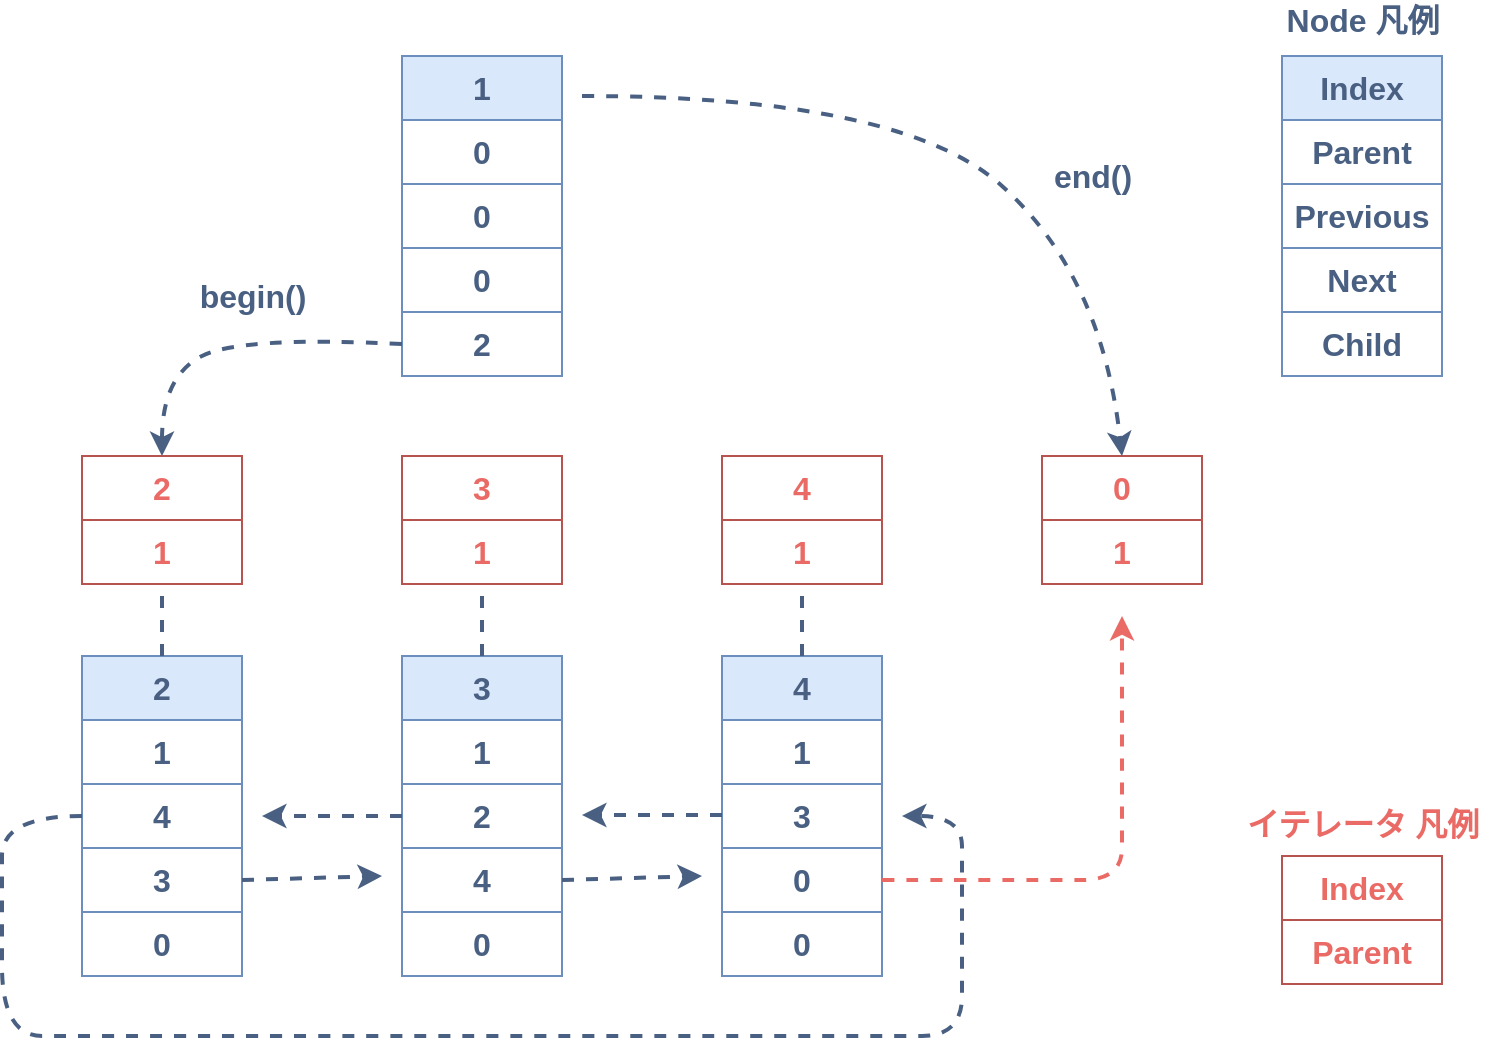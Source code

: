 <mxfile version="12.6.5" type="device"><diagram id="ZmLjeeGNdnMvqS70az2Z" name="Page-1"><mxGraphModel dx="1086" dy="966" grid="1" gridSize="10" guides="1" tooltips="1" connect="1" arrows="1" fold="1" page="1" pageScale="1" pageWidth="827" pageHeight="1169" math="0" shadow="0"><root><mxCell id="0"/><mxCell id="1" parent="0"/><mxCell id="Lufl613XkPBLSezmCz6f-19" value="" style="group;shadow=0;" parent="1" vertex="1" connectable="0"><mxGeometry x="680" y="80" width="80" height="160" as="geometry"/></mxCell><mxCell id="Lufl613XkPBLSezmCz6f-11" value="&lt;b&gt;&lt;font style=&quot;font-size: 16px&quot; color=&quot;#496082&quot;&gt;Index&lt;/font&gt;&lt;/b&gt;" style="rounded=0;whiteSpace=wrap;html=1;fillColor=#dae8fc;strokeColor=#6c8ebf;shadow=0;" parent="Lufl613XkPBLSezmCz6f-19" vertex="1"><mxGeometry width="80" height="32" as="geometry"/></mxCell><mxCell id="Lufl613XkPBLSezmCz6f-13" value="&lt;b&gt;&lt;font style=&quot;font-size: 16px&quot; color=&quot;#496082&quot;&gt;Parent&lt;/font&gt;&lt;/b&gt;" style="rounded=0;whiteSpace=wrap;html=1;fillColor=none;strokeColor=#6c8ebf;shadow=0;" parent="Lufl613XkPBLSezmCz6f-19" vertex="1"><mxGeometry y="32" width="80" height="32" as="geometry"/></mxCell><mxCell id="Lufl613XkPBLSezmCz6f-14" value="&lt;b&gt;&lt;font style=&quot;font-size: 16px&quot; color=&quot;#496082&quot;&gt;Previous&lt;/font&gt;&lt;/b&gt;" style="rounded=0;whiteSpace=wrap;html=1;fillColor=none;strokeColor=#6c8ebf;shadow=0;" parent="Lufl613XkPBLSezmCz6f-19" vertex="1"><mxGeometry y="64" width="80" height="32" as="geometry"/></mxCell><mxCell id="Lufl613XkPBLSezmCz6f-15" value="&lt;b&gt;&lt;font style=&quot;font-size: 16px&quot; color=&quot;#496082&quot;&gt;Next&lt;/font&gt;&lt;/b&gt;" style="rounded=0;whiteSpace=wrap;html=1;fillColor=none;strokeColor=#6c8ebf;shadow=0;" parent="Lufl613XkPBLSezmCz6f-19" vertex="1"><mxGeometry y="96" width="80" height="32" as="geometry"/></mxCell><mxCell id="Lufl613XkPBLSezmCz6f-16" value="&lt;b&gt;&lt;font style=&quot;font-size: 16px&quot; color=&quot;#496082&quot;&gt;Child&lt;/font&gt;&lt;/b&gt;" style="rounded=0;whiteSpace=wrap;html=1;fillColor=none;strokeColor=#6c8ebf;shadow=0;" parent="Lufl613XkPBLSezmCz6f-19" vertex="1"><mxGeometry y="128" width="80" height="32" as="geometry"/></mxCell><mxCell id="Lufl613XkPBLSezmCz6f-20" value="" style="group;shadow=0;" parent="1" vertex="1" connectable="0"><mxGeometry x="240" y="80" width="80" height="160" as="geometry"/></mxCell><mxCell id="Lufl613XkPBLSezmCz6f-21" value="&lt;b&gt;&lt;font style=&quot;font-size: 16px&quot; color=&quot;#496082&quot;&gt;1&lt;/font&gt;&lt;/b&gt;" style="rounded=0;whiteSpace=wrap;html=1;fillColor=#dae8fc;strokeColor=#6c8ebf;shadow=0;" parent="Lufl613XkPBLSezmCz6f-20" vertex="1"><mxGeometry width="80" height="32" as="geometry"/></mxCell><mxCell id="Lufl613XkPBLSezmCz6f-22" value="&lt;b&gt;&lt;font style=&quot;font-size: 16px&quot; color=&quot;#496082&quot;&gt;0&lt;/font&gt;&lt;/b&gt;" style="rounded=0;whiteSpace=wrap;html=1;fillColor=none;strokeColor=#6c8ebf;shadow=0;" parent="Lufl613XkPBLSezmCz6f-20" vertex="1"><mxGeometry y="32" width="80" height="32" as="geometry"/></mxCell><mxCell id="Lufl613XkPBLSezmCz6f-23" value="&lt;b&gt;&lt;font style=&quot;font-size: 16px&quot; color=&quot;#496082&quot;&gt;0&lt;/font&gt;&lt;/b&gt;" style="rounded=0;whiteSpace=wrap;html=1;fillColor=none;strokeColor=#6c8ebf;shadow=0;" parent="Lufl613XkPBLSezmCz6f-20" vertex="1"><mxGeometry y="64" width="80" height="32" as="geometry"/></mxCell><mxCell id="Lufl613XkPBLSezmCz6f-24" value="&lt;b&gt;&lt;font style=&quot;font-size: 16px&quot; color=&quot;#496082&quot;&gt;0&lt;/font&gt;&lt;/b&gt;" style="rounded=0;whiteSpace=wrap;html=1;fillColor=none;strokeColor=#6c8ebf;shadow=0;" parent="Lufl613XkPBLSezmCz6f-20" vertex="1"><mxGeometry y="96" width="80" height="32" as="geometry"/></mxCell><mxCell id="Lufl613XkPBLSezmCz6f-25" value="&lt;b&gt;&lt;font style=&quot;font-size: 16px&quot; color=&quot;#496082&quot;&gt;2&lt;/font&gt;&lt;/b&gt;" style="rounded=0;whiteSpace=wrap;html=1;fillColor=none;strokeColor=#6c8ebf;shadow=0;" parent="Lufl613XkPBLSezmCz6f-20" vertex="1"><mxGeometry y="128" width="80" height="32" as="geometry"/></mxCell><mxCell id="Lufl613XkPBLSezmCz6f-26" value="" style="group;shadow=0;" parent="1" vertex="1" connectable="0"><mxGeometry x="80" y="380" width="80" height="160" as="geometry"/></mxCell><mxCell id="Lufl613XkPBLSezmCz6f-27" value="&lt;b&gt;&lt;font style=&quot;font-size: 16px&quot; color=&quot;#496082&quot;&gt;2&lt;/font&gt;&lt;/b&gt;" style="rounded=0;whiteSpace=wrap;html=1;fillColor=#dae8fc;strokeColor=#6c8ebf;shadow=0;" parent="Lufl613XkPBLSezmCz6f-26" vertex="1"><mxGeometry width="80" height="32" as="geometry"/></mxCell><mxCell id="Lufl613XkPBLSezmCz6f-28" value="&lt;b&gt;&lt;font style=&quot;font-size: 16px&quot; color=&quot;#496082&quot;&gt;1&lt;/font&gt;&lt;/b&gt;" style="rounded=0;whiteSpace=wrap;html=1;fillColor=none;strokeColor=#6c8ebf;shadow=0;" parent="Lufl613XkPBLSezmCz6f-26" vertex="1"><mxGeometry y="32" width="80" height="32" as="geometry"/></mxCell><mxCell id="Lufl613XkPBLSezmCz6f-29" value="&lt;b&gt;&lt;font style=&quot;font-size: 16px&quot; color=&quot;#496082&quot;&gt;4&lt;/font&gt;&lt;/b&gt;" style="rounded=0;whiteSpace=wrap;html=1;fillColor=none;strokeColor=#6c8ebf;shadow=0;" parent="Lufl613XkPBLSezmCz6f-26" vertex="1"><mxGeometry y="64" width="80" height="32" as="geometry"/></mxCell><mxCell id="Lufl613XkPBLSezmCz6f-30" value="&lt;b&gt;&lt;font style=&quot;font-size: 16px&quot; color=&quot;#496082&quot;&gt;3&lt;/font&gt;&lt;/b&gt;" style="rounded=0;whiteSpace=wrap;html=1;fillColor=none;strokeColor=#6c8ebf;shadow=0;" parent="Lufl613XkPBLSezmCz6f-26" vertex="1"><mxGeometry y="96" width="80" height="32" as="geometry"/></mxCell><mxCell id="Lufl613XkPBLSezmCz6f-31" value="&lt;b&gt;&lt;font style=&quot;font-size: 16px&quot; color=&quot;#496082&quot;&gt;0&lt;/font&gt;&lt;/b&gt;" style="rounded=0;whiteSpace=wrap;html=1;fillColor=none;strokeColor=#6c8ebf;shadow=0;" parent="Lufl613XkPBLSezmCz6f-26" vertex="1"><mxGeometry y="128" width="80" height="32" as="geometry"/></mxCell><mxCell id="Lufl613XkPBLSezmCz6f-32" value="" style="group;shadow=0;" parent="1" vertex="1" connectable="0"><mxGeometry x="240" y="380" width="80" height="160" as="geometry"/></mxCell><mxCell id="Lufl613XkPBLSezmCz6f-33" value="&lt;b&gt;&lt;font style=&quot;font-size: 16px&quot; color=&quot;#496082&quot;&gt;3&lt;/font&gt;&lt;/b&gt;" style="rounded=0;whiteSpace=wrap;html=1;fillColor=#dae8fc;strokeColor=#6c8ebf;shadow=0;" parent="Lufl613XkPBLSezmCz6f-32" vertex="1"><mxGeometry width="80" height="32" as="geometry"/></mxCell><mxCell id="Lufl613XkPBLSezmCz6f-34" value="&lt;b&gt;&lt;font style=&quot;font-size: 16px&quot; color=&quot;#496082&quot;&gt;1&lt;/font&gt;&lt;/b&gt;" style="rounded=0;whiteSpace=wrap;html=1;fillColor=none;strokeColor=#6c8ebf;shadow=0;" parent="Lufl613XkPBLSezmCz6f-32" vertex="1"><mxGeometry y="32" width="80" height="32" as="geometry"/></mxCell><mxCell id="Lufl613XkPBLSezmCz6f-35" value="&lt;b&gt;&lt;font style=&quot;font-size: 16px&quot; color=&quot;#496082&quot;&gt;2&lt;/font&gt;&lt;/b&gt;" style="rounded=0;whiteSpace=wrap;html=1;fillColor=none;strokeColor=#6c8ebf;shadow=0;" parent="Lufl613XkPBLSezmCz6f-32" vertex="1"><mxGeometry y="64" width="80" height="32" as="geometry"/></mxCell><mxCell id="Lufl613XkPBLSezmCz6f-36" value="&lt;b&gt;&lt;font style=&quot;font-size: 16px&quot; color=&quot;#496082&quot;&gt;4&lt;/font&gt;&lt;/b&gt;" style="rounded=0;whiteSpace=wrap;html=1;fillColor=none;strokeColor=#6c8ebf;shadow=0;" parent="Lufl613XkPBLSezmCz6f-32" vertex="1"><mxGeometry y="96" width="80" height="32" as="geometry"/></mxCell><mxCell id="Lufl613XkPBLSezmCz6f-37" value="&lt;b&gt;&lt;font style=&quot;font-size: 16px&quot; color=&quot;#496082&quot;&gt;0&lt;/font&gt;&lt;/b&gt;" style="rounded=0;whiteSpace=wrap;html=1;fillColor=none;strokeColor=#6c8ebf;shadow=0;" parent="Lufl613XkPBLSezmCz6f-32" vertex="1"><mxGeometry y="128" width="80" height="32" as="geometry"/></mxCell><mxCell id="Lufl613XkPBLSezmCz6f-38" value="" style="group;shadow=0;" parent="1" vertex="1" connectable="0"><mxGeometry x="400" y="380" width="80" height="160" as="geometry"/></mxCell><mxCell id="Lufl613XkPBLSezmCz6f-39" value="&lt;b&gt;&lt;font style=&quot;font-size: 16px&quot; color=&quot;#496082&quot;&gt;4&lt;/font&gt;&lt;/b&gt;" style="rounded=0;whiteSpace=wrap;html=1;fillColor=#dae8fc;strokeColor=#6c8ebf;shadow=0;" parent="Lufl613XkPBLSezmCz6f-38" vertex="1"><mxGeometry width="80" height="32" as="geometry"/></mxCell><mxCell id="Lufl613XkPBLSezmCz6f-40" value="&lt;b&gt;&lt;font style=&quot;font-size: 16px&quot; color=&quot;#496082&quot;&gt;1&lt;/font&gt;&lt;/b&gt;" style="rounded=0;whiteSpace=wrap;html=1;fillColor=none;strokeColor=#6c8ebf;shadow=0;" parent="Lufl613XkPBLSezmCz6f-38" vertex="1"><mxGeometry y="32" width="80" height="32" as="geometry"/></mxCell><mxCell id="Lufl613XkPBLSezmCz6f-41" value="&lt;b&gt;&lt;font style=&quot;font-size: 16px&quot; color=&quot;#496082&quot;&gt;3&lt;/font&gt;&lt;/b&gt;" style="rounded=0;whiteSpace=wrap;html=1;fillColor=none;strokeColor=#6c8ebf;shadow=0;" parent="Lufl613XkPBLSezmCz6f-38" vertex="1"><mxGeometry y="64" width="80" height="32" as="geometry"/></mxCell><mxCell id="Lufl613XkPBLSezmCz6f-42" value="&lt;b&gt;&lt;font style=&quot;font-size: 16px&quot; color=&quot;#496082&quot;&gt;0&lt;/font&gt;&lt;/b&gt;" style="rounded=0;whiteSpace=wrap;html=1;fillColor=none;strokeColor=#6c8ebf;shadow=0;" parent="Lufl613XkPBLSezmCz6f-38" vertex="1"><mxGeometry y="96" width="80" height="32" as="geometry"/></mxCell><mxCell id="Lufl613XkPBLSezmCz6f-43" value="&lt;b&gt;&lt;font style=&quot;font-size: 16px&quot; color=&quot;#496082&quot;&gt;0&lt;/font&gt;&lt;/b&gt;" style="rounded=0;whiteSpace=wrap;html=1;fillColor=none;strokeColor=#6c8ebf;shadow=0;" parent="Lufl613XkPBLSezmCz6f-38" vertex="1"><mxGeometry y="128" width="80" height="32" as="geometry"/></mxCell><mxCell id="Lufl613XkPBLSezmCz6f-52" value="" style="curved=1;endArrow=classic;html=1;strokeColor=#496082;dashed=1;strokeWidth=2;exitX=0;exitY=0.5;exitDx=0;exitDy=0;entryX=0.5;entryY=0;entryDx=0;entryDy=0;" parent="1" source="Lufl613XkPBLSezmCz6f-25" target="Lufl613XkPBLSezmCz6f-72" edge="1"><mxGeometry width="50" height="50" relative="1" as="geometry"><mxPoint x="80" y="510" as="sourcePoint"/><mxPoint x="60" y="220" as="targetPoint"/><Array as="points"><mxPoint x="160" y="220"/><mxPoint x="120" y="240"/></Array></mxGeometry></mxCell><mxCell id="Lufl613XkPBLSezmCz6f-53" value="" style="endArrow=classic;html=1;dashed=1;strokeColor=#496082;strokeWidth=2;exitX=1;exitY=0.5;exitDx=0;exitDy=0;" parent="1" source="Lufl613XkPBLSezmCz6f-30" edge="1"><mxGeometry width="50" height="50" relative="1" as="geometry"><mxPoint x="80" y="610" as="sourcePoint"/><mxPoint x="230" y="490" as="targetPoint"/></mxGeometry></mxCell><mxCell id="Lufl613XkPBLSezmCz6f-54" value="" style="endArrow=classic;html=1;dashed=1;strokeColor=#496082;strokeWidth=2;exitX=1;exitY=0.5;exitDx=0;exitDy=0;" parent="1" edge="1"><mxGeometry width="50" height="50" relative="1" as="geometry"><mxPoint x="320" y="492" as="sourcePoint"/><mxPoint x="390" y="490" as="targetPoint"/></mxGeometry></mxCell><mxCell id="Lufl613XkPBLSezmCz6f-55" value="" style="endArrow=classic;html=1;dashed=1;strokeColor=#496082;strokeWidth=2;exitX=0;exitY=0.5;exitDx=0;exitDy=0;" parent="1" source="Lufl613XkPBLSezmCz6f-35" edge="1"><mxGeometry width="50" height="50" relative="1" as="geometry"><mxPoint x="80" y="610" as="sourcePoint"/><mxPoint x="170" y="460" as="targetPoint"/></mxGeometry></mxCell><mxCell id="Lufl613XkPBLSezmCz6f-56" value="" style="endArrow=classic;html=1;dashed=1;strokeColor=#496082;strokeWidth=2;exitX=0;exitY=0.5;exitDx=0;exitDy=0;" parent="1" edge="1"><mxGeometry width="50" height="50" relative="1" as="geometry"><mxPoint x="400" y="459.5" as="sourcePoint"/><mxPoint x="330" y="459.5" as="targetPoint"/></mxGeometry></mxCell><mxCell id="Lufl613XkPBLSezmCz6f-57" value="&lt;font style=&quot;font-size: 16px&quot; color=&quot;#496082&quot;&gt;&lt;b&gt;begin()&lt;/b&gt;&lt;/font&gt;" style="text;html=1;align=center;verticalAlign=middle;resizable=0;points=[];autosize=1;" parent="1" vertex="1"><mxGeometry x="130" y="190" width="70" height="20" as="geometry"/></mxCell><mxCell id="Lufl613XkPBLSezmCz6f-58" value="" style="group;shadow=0;fillColor=none;" parent="1" vertex="1" connectable="0"><mxGeometry x="560" y="280" width="80" height="160" as="geometry"/></mxCell><mxCell id="Lufl613XkPBLSezmCz6f-59" value="&lt;b&gt;&lt;font style=&quot;font-size: 16px&quot; color=&quot;#ea6b66&quot;&gt;0&lt;/font&gt;&lt;/b&gt;" style="rounded=0;whiteSpace=wrap;html=1;fillColor=none;strokeColor=#b85450;shadow=0;" parent="Lufl613XkPBLSezmCz6f-58" vertex="1"><mxGeometry width="80" height="32" as="geometry"/></mxCell><mxCell id="Lufl613XkPBLSezmCz6f-60" value="&lt;b&gt;&lt;font style=&quot;font-size: 16px&quot; color=&quot;#ea6b66&quot;&gt;1&lt;/font&gt;&lt;/b&gt;" style="rounded=0;whiteSpace=wrap;html=1;fillColor=none;strokeColor=#b85450;shadow=0;" parent="Lufl613XkPBLSezmCz6f-58" vertex="1"><mxGeometry y="32" width="80" height="32" as="geometry"/></mxCell><mxCell id="Lufl613XkPBLSezmCz6f-66" value="" style="curved=1;endArrow=classic;html=1;dashed=1;strokeColor=#496082;strokeWidth=2;entryX=0.5;entryY=0;entryDx=0;entryDy=0;" parent="1" target="Lufl613XkPBLSezmCz6f-59" edge="1"><mxGeometry width="50" height="50" relative="1" as="geometry"><mxPoint x="330" y="100" as="sourcePoint"/><mxPoint x="130" y="560" as="targetPoint"/><Array as="points"><mxPoint x="490" y="100"/><mxPoint x="590" y="190"/></Array></mxGeometry></mxCell><mxCell id="Lufl613XkPBLSezmCz6f-67" value="&lt;font color=&quot;#496082&quot; style=&quot;font-size: 16px&quot;&gt;&lt;b&gt;&lt;font style=&quot;font-size: 16px&quot;&gt;end&lt;/font&gt;()&lt;/b&gt;&lt;/font&gt;" style="text;html=1;align=center;verticalAlign=middle;resizable=0;points=[];autosize=1;" parent="1" vertex="1"><mxGeometry x="560" y="130" width="50" height="20" as="geometry"/></mxCell><mxCell id="Lufl613XkPBLSezmCz6f-68" value="&lt;b&gt;&lt;font style=&quot;font-size: 16px&quot; color=&quot;#496082&quot;&gt;Node 凡例&lt;/font&gt;&lt;/b&gt;" style="text;html=1;align=center;verticalAlign=middle;resizable=0;points=[];autosize=1;" parent="1" vertex="1"><mxGeometry x="675" y="52" width="90" height="20" as="geometry"/></mxCell><mxCell id="Lufl613XkPBLSezmCz6f-69" value="&lt;b&gt;&lt;font style=&quot;font-size: 16px&quot; color=&quot;#ea6b66&quot;&gt;Index&lt;/font&gt;&lt;/b&gt;" style="rounded=0;whiteSpace=wrap;html=1;fillColor=none;strokeColor=#b85450;shadow=0;" parent="1" vertex="1"><mxGeometry x="680" y="480" width="80" height="32" as="geometry"/></mxCell><mxCell id="Lufl613XkPBLSezmCz6f-70" value="&lt;b&gt;&lt;font style=&quot;font-size: 16px&quot; color=&quot;#ea6b66&quot;&gt;Parent&lt;/font&gt;&lt;/b&gt;" style="rounded=0;whiteSpace=wrap;html=1;fillColor=none;strokeColor=#b85450;shadow=0;" parent="1" vertex="1"><mxGeometry x="680" y="512" width="80" height="32" as="geometry"/></mxCell><mxCell id="Lufl613XkPBLSezmCz6f-71" value="&lt;b&gt;&lt;font style=&quot;font-size: 16px&quot; color=&quot;#ea6b66&quot;&gt;イテレータ 凡例&lt;/font&gt;&lt;/b&gt;" style="text;html=1;align=center;verticalAlign=middle;resizable=0;points=[];autosize=1;" parent="1" vertex="1"><mxGeometry x="655" y="454" width="130" height="20" as="geometry"/></mxCell><mxCell id="Lufl613XkPBLSezmCz6f-72" value="&lt;b&gt;&lt;font style=&quot;font-size: 16px&quot; color=&quot;#ea6b66&quot;&gt;2&lt;/font&gt;&lt;/b&gt;" style="rounded=0;whiteSpace=wrap;html=1;fillColor=none;strokeColor=#b85450;shadow=0;" parent="1" vertex="1"><mxGeometry x="80" y="280" width="80" height="32" as="geometry"/></mxCell><mxCell id="Lufl613XkPBLSezmCz6f-73" value="&lt;b&gt;&lt;font style=&quot;font-size: 16px&quot; color=&quot;#ea6b66&quot;&gt;1&lt;/font&gt;&lt;/b&gt;" style="rounded=0;whiteSpace=wrap;html=1;fillColor=none;strokeColor=#b85450;shadow=0;" parent="1" vertex="1"><mxGeometry x="80" y="312" width="80" height="32" as="geometry"/></mxCell><mxCell id="Lufl613XkPBLSezmCz6f-74" value="&lt;b&gt;&lt;font style=&quot;font-size: 16px&quot; color=&quot;#ea6b66&quot;&gt;3&lt;/font&gt;&lt;/b&gt;" style="rounded=0;whiteSpace=wrap;html=1;fillColor=none;strokeColor=#b85450;shadow=0;" parent="1" vertex="1"><mxGeometry x="240" y="280" width="80" height="32" as="geometry"/></mxCell><mxCell id="Lufl613XkPBLSezmCz6f-75" value="&lt;b&gt;&lt;font style=&quot;font-size: 16px&quot; color=&quot;#ea6b66&quot;&gt;1&lt;/font&gt;&lt;/b&gt;" style="rounded=0;whiteSpace=wrap;html=1;fillColor=none;strokeColor=#b85450;shadow=0;" parent="1" vertex="1"><mxGeometry x="240" y="312" width="80" height="32" as="geometry"/></mxCell><mxCell id="Lufl613XkPBLSezmCz6f-76" value="&lt;b&gt;&lt;font style=&quot;font-size: 16px&quot; color=&quot;#ea6b66&quot;&gt;4&lt;/font&gt;&lt;/b&gt;" style="rounded=0;whiteSpace=wrap;html=1;fillColor=none;strokeColor=#b85450;shadow=0;" parent="1" vertex="1"><mxGeometry x="400" y="280" width="80" height="32" as="geometry"/></mxCell><mxCell id="Lufl613XkPBLSezmCz6f-77" value="&lt;b&gt;&lt;font style=&quot;font-size: 16px&quot; color=&quot;#ea6b66&quot;&gt;1&lt;/font&gt;&lt;/b&gt;" style="rounded=0;whiteSpace=wrap;html=1;fillColor=none;strokeColor=#b85450;shadow=0;" parent="1" vertex="1"><mxGeometry x="400" y="312" width="80" height="32" as="geometry"/></mxCell><mxCell id="Lufl613XkPBLSezmCz6f-79" value="" style="endArrow=none;dashed=1;html=1;strokeColor=#496082;strokeWidth=2;entryX=0.5;entryY=1;entryDx=0;entryDy=0;exitX=0.5;exitY=0;exitDx=0;exitDy=0;" parent="1" source="Lufl613XkPBLSezmCz6f-27" target="Lufl613XkPBLSezmCz6f-73" edge="1"><mxGeometry width="50" height="50" relative="1" as="geometry"><mxPoint x="60" y="620" as="sourcePoint"/><mxPoint x="110" y="570" as="targetPoint"/></mxGeometry></mxCell><mxCell id="Lufl613XkPBLSezmCz6f-80" value="" style="endArrow=none;dashed=1;html=1;strokeColor=#496082;strokeWidth=2;entryX=0.5;entryY=1;entryDx=0;entryDy=0;exitX=0.5;exitY=0;exitDx=0;exitDy=0;" parent="1" source="Lufl613XkPBLSezmCz6f-33" target="Lufl613XkPBLSezmCz6f-75" edge="1"><mxGeometry width="50" height="50" relative="1" as="geometry"><mxPoint x="80" y="620" as="sourcePoint"/><mxPoint x="130" y="570" as="targetPoint"/></mxGeometry></mxCell><mxCell id="Lufl613XkPBLSezmCz6f-81" value="" style="endArrow=none;dashed=1;html=1;strokeColor=#496082;strokeWidth=2;entryX=0.5;entryY=1;entryDx=0;entryDy=0;" parent="1" source="Lufl613XkPBLSezmCz6f-39" target="Lufl613XkPBLSezmCz6f-77" edge="1"><mxGeometry width="50" height="50" relative="1" as="geometry"><mxPoint x="80" y="620" as="sourcePoint"/><mxPoint x="130" y="570" as="targetPoint"/></mxGeometry></mxCell><mxCell id="Lufl613XkPBLSezmCz6f-82" value="" style="curved=1;endArrow=classic;html=1;dashed=1;strokeColor=#496082;strokeWidth=2;exitX=0;exitY=0.5;exitDx=0;exitDy=0;" parent="1" source="Lufl613XkPBLSezmCz6f-29" edge="1"><mxGeometry width="50" height="50" relative="1" as="geometry"><mxPoint x="80" y="620" as="sourcePoint"/><mxPoint x="490" y="460" as="targetPoint"/><Array as="points"><mxPoint x="40" y="460"/><mxPoint x="40" y="500"/><mxPoint x="40" y="570"/><mxPoint x="80" y="570"/><mxPoint x="310" y="570"/><mxPoint x="480" y="570"/><mxPoint x="520" y="570"/><mxPoint x="520" y="530"/><mxPoint x="520" y="490"/><mxPoint x="520" y="460"/></Array></mxGeometry></mxCell><mxCell id="Lufl613XkPBLSezmCz6f-83" value="" style="curved=1;endArrow=classic;html=1;dashed=1;strokeColor=#EA6B66;strokeWidth=2;exitX=1;exitY=0.5;exitDx=0;exitDy=0;" parent="1" source="Lufl613XkPBLSezmCz6f-42" edge="1"><mxGeometry width="50" height="50" relative="1" as="geometry"><mxPoint x="40" y="640" as="sourcePoint"/><mxPoint x="600" y="360" as="targetPoint"/><Array as="points"><mxPoint x="560" y="492"/><mxPoint x="600" y="492"/><mxPoint x="600" y="460"/></Array></mxGeometry></mxCell></root></mxGraphModel></diagram></mxfile>